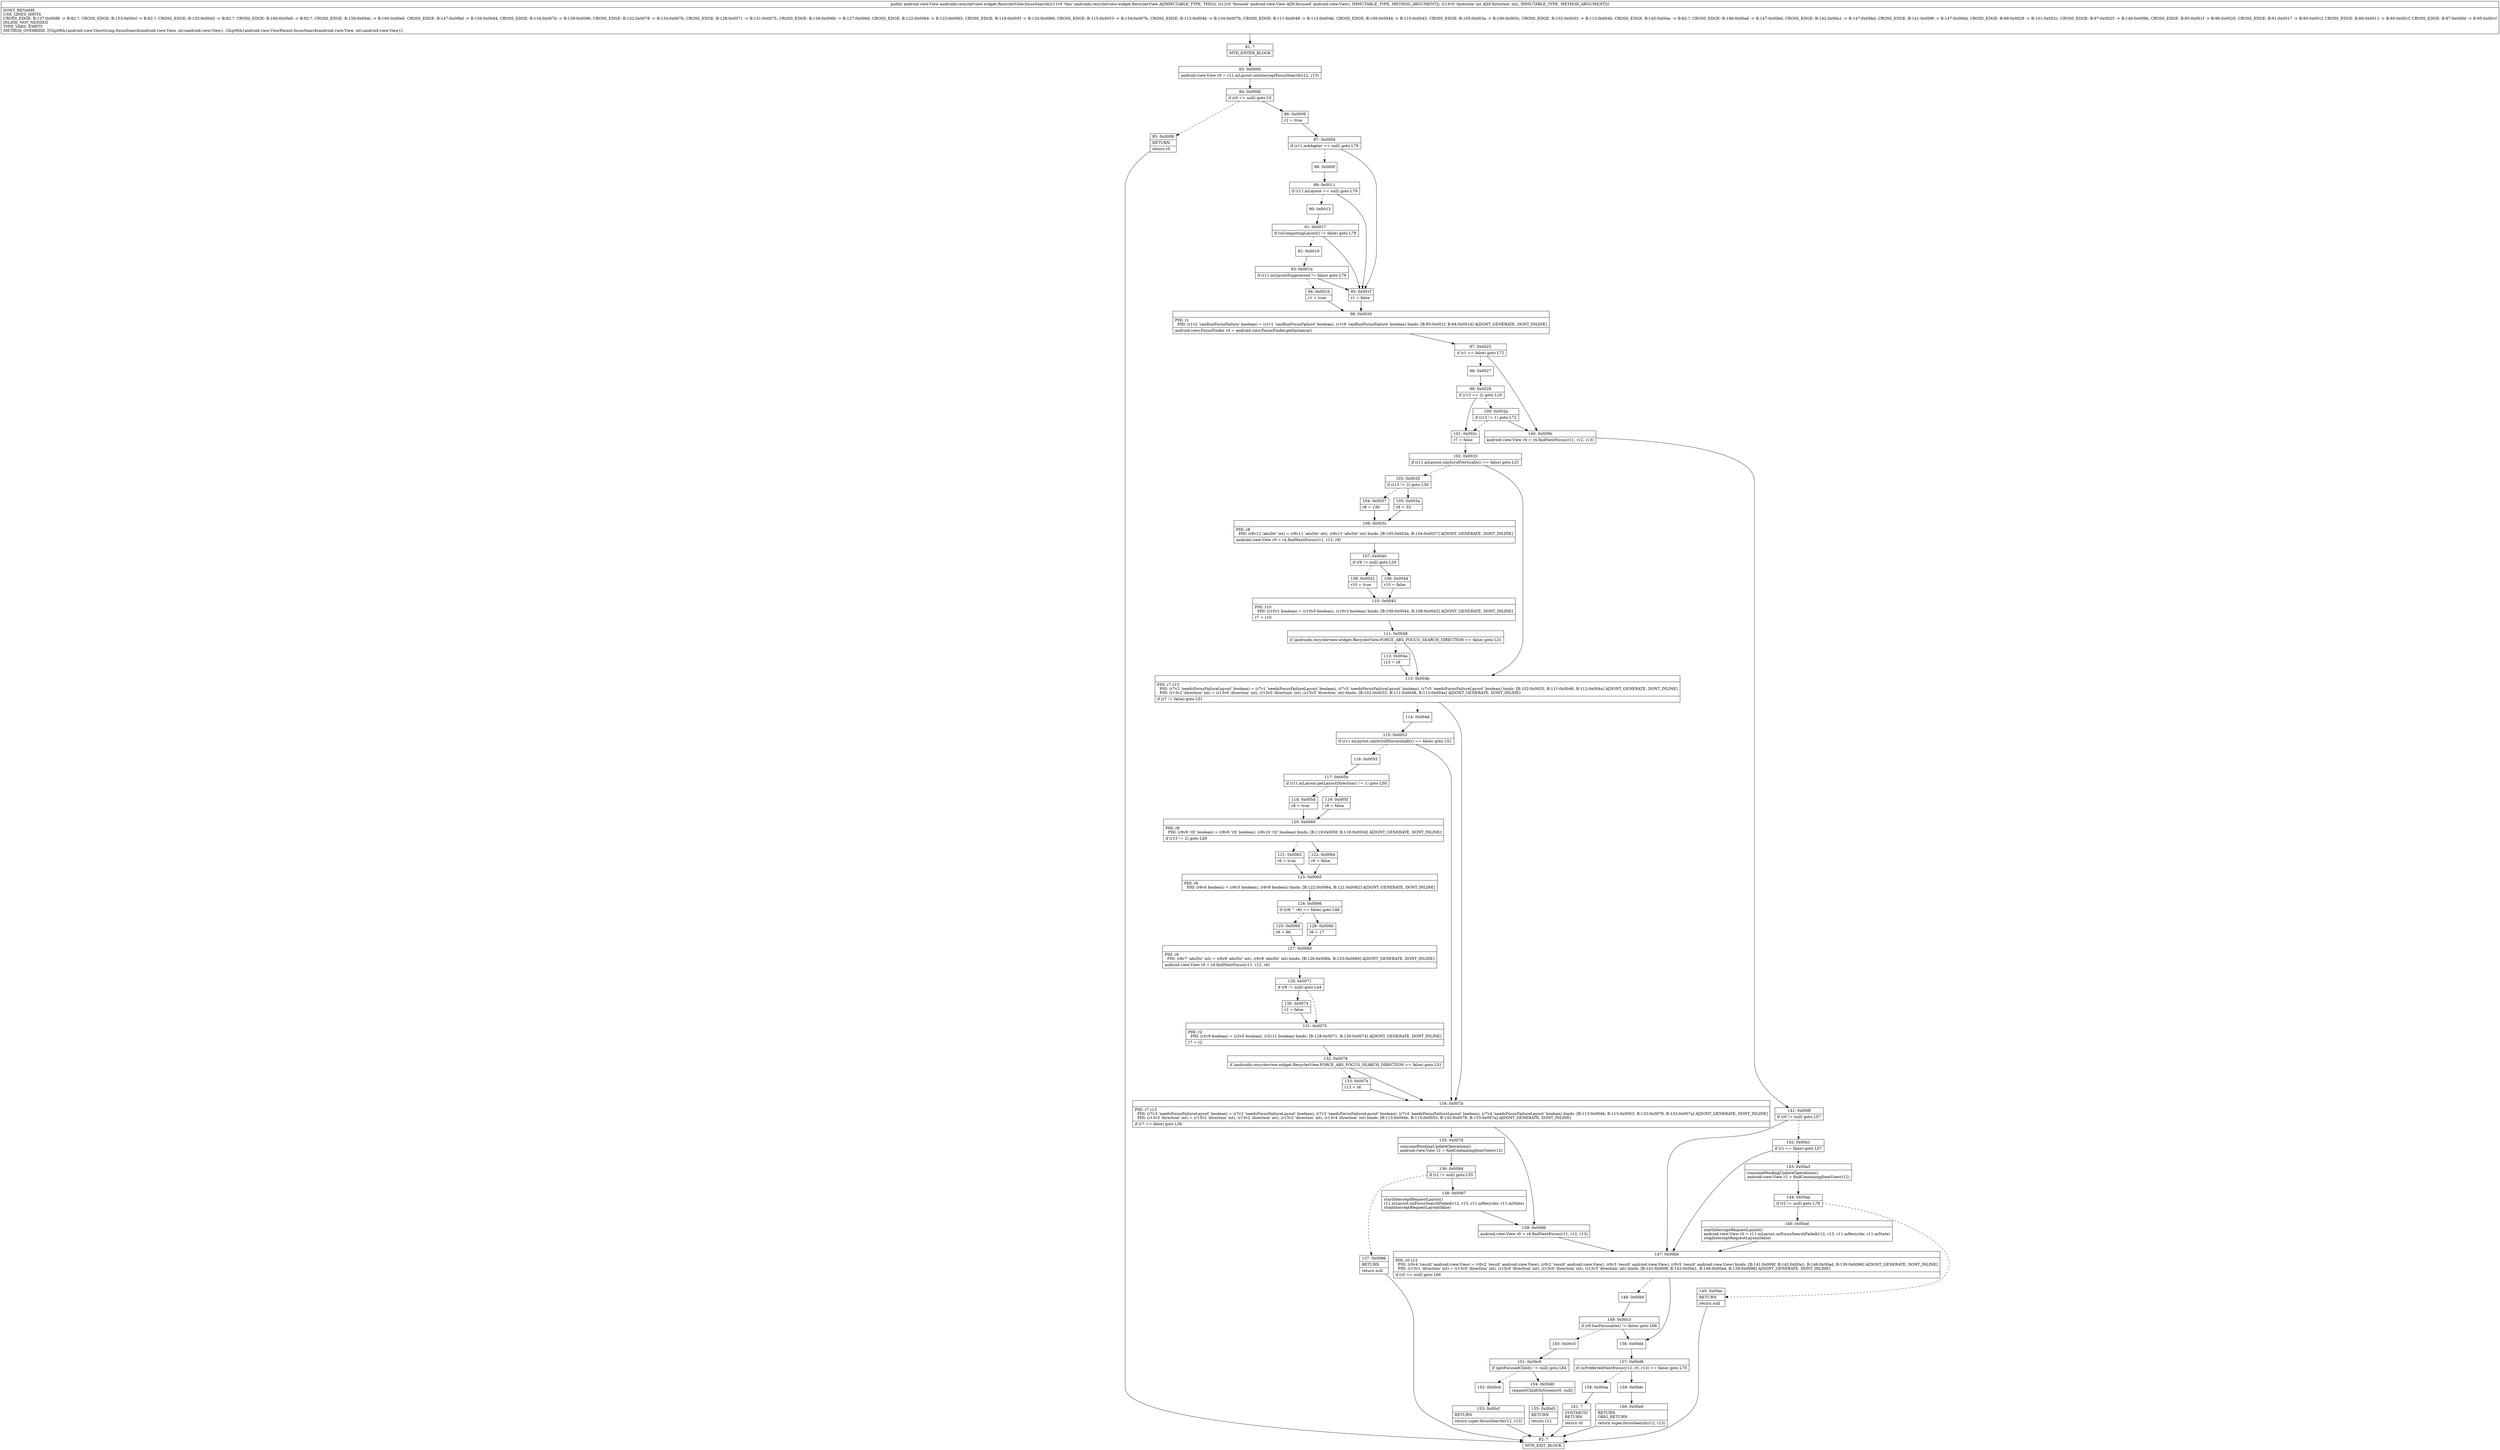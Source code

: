 digraph "CFG forandroidx.recyclerview.widget.RecyclerView.focusSearch(Landroid\/view\/View;I)Landroid\/view\/View;" {
Node_81 [shape=record,label="{81\:\ ?|MTH_ENTER_BLOCK\l}"];
Node_83 [shape=record,label="{83\:\ 0x0000|android.view.View r0 = r11.mLayout.onInterceptFocusSearch(r12, r13)\l}"];
Node_84 [shape=record,label="{84\:\ 0x0006|if (r0 == null) goto L5\l}"];
Node_85 [shape=record,label="{85\:\ 0x0008|RETURN\l|return r0\l}"];
Node_82 [shape=record,label="{82\:\ ?|MTH_EXIT_BLOCK\l}"];
Node_86 [shape=record,label="{86\:\ 0x0009|r2 = true\l}"];
Node_87 [shape=record,label="{87\:\ 0x000d|if (r11.mAdapter == null) goto L79\l}"];
Node_88 [shape=record,label="{88\:\ 0x000f}"];
Node_89 [shape=record,label="{89\:\ 0x0011|if (r11.mLayout == null) goto L79\l}"];
Node_90 [shape=record,label="{90\:\ 0x0013}"];
Node_91 [shape=record,label="{91\:\ 0x0017|if (isComputingLayout() != false) goto L79\l}"];
Node_92 [shape=record,label="{92\:\ 0x0019}"];
Node_93 [shape=record,label="{93\:\ 0x001b|if (r11.mLayoutSuppressed != false) goto L79\l}"];
Node_94 [shape=record,label="{94\:\ 0x001d|r1 = true\l}"];
Node_96 [shape=record,label="{96\:\ 0x0020|PHI: r1 \l  PHI: (r1v2 'canRunFocusFailure' boolean) = (r1v1 'canRunFocusFailure' boolean), (r1v6 'canRunFocusFailure' boolean) binds: [B:95:0x001f, B:94:0x001d] A[DONT_GENERATE, DONT_INLINE]\l|android.view.FocusFinder r4 = android.view.FocusFinder.getInstance()\l}"];
Node_97 [shape=record,label="{97\:\ 0x0025|if (r1 == false) goto L72\l}"];
Node_98 [shape=record,label="{98\:\ 0x0027}"];
Node_99 [shape=record,label="{99\:\ 0x0028|if (r13 == 2) goto L19\l}"];
Node_100 [shape=record,label="{100\:\ 0x002a|if (r13 != 1) goto L72\l}"];
Node_101 [shape=record,label="{101\:\ 0x002c|r7 = false\l}"];
Node_102 [shape=record,label="{102\:\ 0x0033|if (r11.mLayout.canScrollVertically() == false) goto L31\l}"];
Node_103 [shape=record,label="{103\:\ 0x0035|if (r13 != 2) goto L30\l}"];
Node_104 [shape=record,label="{104\:\ 0x0037|r8 = 130\l}"];
Node_106 [shape=record,label="{106\:\ 0x003c|PHI: r8 \l  PHI: (r8v12 'absDir' int) = (r8v11 'absDir' int), (r8v13 'absDir' int) binds: [B:105:0x003a, B:104:0x0037] A[DONT_GENERATE, DONT_INLINE]\l|android.view.View r9 = r4.findNextFocus(r11, r12, r8)\l}"];
Node_107 [shape=record,label="{107\:\ 0x0040|if (r9 != null) goto L29\l}"];
Node_108 [shape=record,label="{108\:\ 0x0042|r10 = true\l}"];
Node_110 [shape=record,label="{110\:\ 0x0045|PHI: r10 \l  PHI: (r10v1 boolean) = (r10v0 boolean), (r10v3 boolean) binds: [B:109:0x0044, B:108:0x0042] A[DONT_GENERATE, DONT_INLINE]\l|r7 = r10\l}"];
Node_111 [shape=record,label="{111\:\ 0x0048|if (androidx.recyclerview.widget.RecyclerView.FORCE_ABS_FOCUS_SEARCH_DIRECTION == false) goto L31\l}"];
Node_112 [shape=record,label="{112\:\ 0x004a|r13 = r8\l}"];
Node_109 [shape=record,label="{109\:\ 0x0044|r10 = false\l}"];
Node_105 [shape=record,label="{105\:\ 0x003a|r8 = 33\l}"];
Node_113 [shape=record,label="{113\:\ 0x004b|PHI: r7 r13 \l  PHI: (r7v2 'needsFocusFailureLayout' boolean) = (r7v1 'needsFocusFailureLayout' boolean), (r7v5 'needsFocusFailureLayout' boolean), (r7v5 'needsFocusFailureLayout' boolean) binds: [B:102:0x0033, B:111:0x0048, B:112:0x004a] A[DONT_GENERATE, DONT_INLINE]\l  PHI: (r13v2 'direction' int) = (r13v0 'direction' int), (r13v0 'direction' int), (r13v5 'direction' int) binds: [B:102:0x0033, B:111:0x0048, B:112:0x004a] A[DONT_GENERATE, DONT_INLINE]\l|if (r7 != false) goto L51\l}"];
Node_114 [shape=record,label="{114\:\ 0x004d}"];
Node_115 [shape=record,label="{115\:\ 0x0053|if (r11.mLayout.canScrollHorizontally() == false) goto L51\l}"];
Node_116 [shape=record,label="{116\:\ 0x0055}"];
Node_117 [shape=record,label="{117\:\ 0x005b|if (r11.mLayout.getLayoutDirection() != 1) goto L50\l}"];
Node_118 [shape=record,label="{118\:\ 0x005d|r8 = true\l}"];
Node_120 [shape=record,label="{120\:\ 0x0060|PHI: r8 \l  PHI: (r8v9 'rtl' boolean) = (r8v8 'rtl' boolean), (r8v10 'rtl' boolean) binds: [B:119:0x005f, B:118:0x005d] A[DONT_GENERATE, DONT_INLINE]\l|if (r13 != 2) goto L49\l}"];
Node_121 [shape=record,label="{121\:\ 0x0062|r6 = true\l}"];
Node_123 [shape=record,label="{123\:\ 0x0065|PHI: r6 \l  PHI: (r6v4 boolean) = (r6v3 boolean), (r6v9 boolean) binds: [B:122:0x0064, B:121:0x0062] A[DONT_GENERATE, DONT_INLINE]\l}"];
Node_124 [shape=record,label="{124\:\ 0x0066|if ((r6 ^ r8) == false) goto L48\l}"];
Node_125 [shape=record,label="{125\:\ 0x0068|r6 = 66\l}"];
Node_127 [shape=record,label="{127\:\ 0x006d|PHI: r6 \l  PHI: (r6v7 'absDir' int) = (r6v6 'absDir' int), (r6v8 'absDir' int) binds: [B:126:0x006b, B:125:0x0068] A[DONT_GENERATE, DONT_INLINE]\l|android.view.View r9 = r4.findNextFocus(r11, r12, r6)\l}"];
Node_128 [shape=record,label="{128\:\ 0x0071|if (r9 != null) goto L44\l}"];
Node_130 [shape=record,label="{130\:\ 0x0074|r2 = false\l}"];
Node_131 [shape=record,label="{131\:\ 0x0075|PHI: r2 \l  PHI: (r2v9 boolean) = (r2v0 boolean), (r2v11 boolean) binds: [B:128:0x0071, B:130:0x0074] A[DONT_GENERATE, DONT_INLINE]\l|r7 = r2\l}"];
Node_132 [shape=record,label="{132\:\ 0x0078|if (androidx.recyclerview.widget.RecyclerView.FORCE_ABS_FOCUS_SEARCH_DIRECTION == false) goto L51\l}"];
Node_133 [shape=record,label="{133\:\ 0x007a|r13 = r6\l}"];
Node_126 [shape=record,label="{126\:\ 0x006b|r6 = 17\l}"];
Node_122 [shape=record,label="{122\:\ 0x0064|r6 = false\l}"];
Node_119 [shape=record,label="{119\:\ 0x005f|r8 = false\l}"];
Node_134 [shape=record,label="{134\:\ 0x007b|PHI: r7 r13 \l  PHI: (r7v3 'needsFocusFailureLayout' boolean) = (r7v2 'needsFocusFailureLayout' boolean), (r7v2 'needsFocusFailureLayout' boolean), (r7v4 'needsFocusFailureLayout' boolean), (r7v4 'needsFocusFailureLayout' boolean) binds: [B:113:0x004b, B:115:0x0053, B:132:0x0078, B:133:0x007a] A[DONT_GENERATE, DONT_INLINE]\l  PHI: (r13v3 'direction' int) = (r13v2 'direction' int), (r13v2 'direction' int), (r13v2 'direction' int), (r13v4 'direction' int) binds: [B:113:0x004b, B:115:0x0053, B:132:0x0078, B:133:0x007a] A[DONT_GENERATE, DONT_INLINE]\l|if (r7 == false) goto L56\l}"];
Node_135 [shape=record,label="{135\:\ 0x007d|consumePendingUpdateOperations()\landroid.view.View r2 = findContainingItemView(r12)\l}"];
Node_136 [shape=record,label="{136\:\ 0x0084|if (r2 != null) goto L55\l}"];
Node_137 [shape=record,label="{137\:\ 0x0086|RETURN\l|return null\l}"];
Node_138 [shape=record,label="{138\:\ 0x0087|startInterceptRequestLayout()\lr11.mLayout.onFocusSearchFailed(r12, r13, r11.mRecycler, r11.mState)\lstopInterceptRequestLayout(false)\l}"];
Node_139 [shape=record,label="{139\:\ 0x0096|android.view.View r0 = r4.findNextFocus(r11, r12, r13)\l}"];
Node_147 [shape=record,label="{147\:\ 0x00bd|PHI: r0 r13 \l  PHI: (r0v4 'result' android.view.View) = (r0v2 'result' android.view.View), (r0v2 'result' android.view.View), (r0v3 'result' android.view.View), (r0v5 'result' android.view.View) binds: [B:141:0x009f, B:142:0x00a1, B:146:0x00ad, B:139:0x0096] A[DONT_GENERATE, DONT_INLINE]\l  PHI: (r13v1 'direction' int) = (r13v0 'direction' int), (r13v0 'direction' int), (r13v0 'direction' int), (r13v3 'direction' int) binds: [B:141:0x009f, B:142:0x00a1, B:146:0x00ad, B:139:0x0096] A[DONT_GENERATE, DONT_INLINE]\l|if (r0 == null) goto L66\l}"];
Node_148 [shape=record,label="{148\:\ 0x00bf}"];
Node_149 [shape=record,label="{149\:\ 0x00c3|if (r0.hasFocusable() != false) goto L66\l}"];
Node_150 [shape=record,label="{150\:\ 0x00c5}"];
Node_151 [shape=record,label="{151\:\ 0x00c9|if (getFocusedChild() != null) goto L64\l}"];
Node_152 [shape=record,label="{152\:\ 0x00cb}"];
Node_153 [shape=record,label="{153\:\ 0x00cf|RETURN\l|return super.focusSearch(r12, r13)\l}"];
Node_154 [shape=record,label="{154\:\ 0x00d0|requestChildOnScreen(r0, null)\l}"];
Node_155 [shape=record,label="{155\:\ 0x00d3|RETURN\l|return r12\l}"];
Node_156 [shape=record,label="{156\:\ 0x00d4}"];
Node_157 [shape=record,label="{157\:\ 0x00d8|if (isPreferredNextFocus(r12, r0, r13) == false) goto L70\l}"];
Node_158 [shape=record,label="{158\:\ 0x00da}"];
Node_161 [shape=record,label="{161\:\ ?|SYNTHETIC\lRETURN\l|return r0\l}"];
Node_159 [shape=record,label="{159\:\ 0x00dc}"];
Node_160 [shape=record,label="{160\:\ 0x00e0|RETURN\lORIG_RETURN\l|return super.focusSearch(r12, r13)\l}"];
Node_140 [shape=record,label="{140\:\ 0x009b|android.view.View r0 = r4.findNextFocus(r11, r12, r13)\l}"];
Node_141 [shape=record,label="{141\:\ 0x009f|if (r0 != null) goto L57\l}"];
Node_142 [shape=record,label="{142\:\ 0x00a1|if (r1 == false) goto L57\l}"];
Node_143 [shape=record,label="{143\:\ 0x00a3|consumePendingUpdateOperations()\landroid.view.View r2 = findContainingItemView(r12)\l}"];
Node_144 [shape=record,label="{144\:\ 0x00aa|if (r2 != null) goto L78\l}"];
Node_145 [shape=record,label="{145\:\ 0x00ac|RETURN\l|return null\l}"];
Node_146 [shape=record,label="{146\:\ 0x00ad|startInterceptRequestLayout()\landroid.view.View r0 = r11.mLayout.onFocusSearchFailed(r12, r13, r11.mRecycler, r11.mState)\lstopInterceptRequestLayout(false)\l}"];
Node_95 [shape=record,label="{95\:\ 0x001f|r1 = false\l}"];
MethodNode[shape=record,label="{public android.view.View androidx.recyclerview.widget.RecyclerView.focusSearch((r11v0 'this' androidx.recyclerview.widget.RecyclerView A[IMMUTABLE_TYPE, THIS]), (r12v0 'focused' android.view.View A[D('focused' android.view.View), IMMUTABLE_TYPE, METHOD_ARGUMENT]), (r13v0 'direction' int A[D('direction' int), IMMUTABLE_TYPE, METHOD_ARGUMENT]))  | DONT_RENAME\lUSE_LINES_HINTS\lCROSS_EDGE: B:137:0x0086 \-\> B:82:?, CROSS_EDGE: B:153:0x00cf \-\> B:82:?, CROSS_EDGE: B:155:0x00d3 \-\> B:82:?, CROSS_EDGE: B:160:0x00e0 \-\> B:82:?, CROSS_EDGE: B:159:0x00dc \-\> B:160:0x00e0, CROSS_EDGE: B:147:0x00bd \-\> B:156:0x00d4, CROSS_EDGE: B:134:0x007b \-\> B:139:0x0096, CROSS_EDGE: B:132:0x0078 \-\> B:134:0x007b, CROSS_EDGE: B:128:0x0071 \-\> B:131:0x0075, CROSS_EDGE: B:126:0x006b \-\> B:127:0x006d, CROSS_EDGE: B:122:0x0064 \-\> B:123:0x0065, CROSS_EDGE: B:119:0x005f \-\> B:120:0x0060, CROSS_EDGE: B:115:0x0053 \-\> B:134:0x007b, CROSS_EDGE: B:113:0x004b \-\> B:134:0x007b, CROSS_EDGE: B:111:0x0048 \-\> B:113:0x004b, CROSS_EDGE: B:109:0x0044 \-\> B:110:0x0045, CROSS_EDGE: B:105:0x003a \-\> B:106:0x003c, CROSS_EDGE: B:102:0x0033 \-\> B:113:0x004b, CROSS_EDGE: B:145:0x00ac \-\> B:82:?, CROSS_EDGE: B:146:0x00ad \-\> B:147:0x00bd, CROSS_EDGE: B:142:0x00a1 \-\> B:147:0x00bd, CROSS_EDGE: B:141:0x009f \-\> B:147:0x00bd, CROSS_EDGE: B:99:0x0028 \-\> B:101:0x002c, CROSS_EDGE: B:97:0x0025 \-\> B:140:0x009b, CROSS_EDGE: B:95:0x001f \-\> B:96:0x0020, CROSS_EDGE: B:91:0x0017 \-\> B:95:0x001f, CROSS_EDGE: B:89:0x0011 \-\> B:95:0x001f, CROSS_EDGE: B:87:0x000d \-\> B:95:0x001f\lINLINE_NOT_NEEDED\lTYPE_VARS: EMPTY\lMETHOD_OVERRIDE: [ClspMth\{android.view.ViewGroup.focusSearch(android.view.View, int):android.view.View\}, ClspMth\{android.view.ViewParent.focusSearch(android.view.View, int):android.view.View\}]\l}"];
MethodNode -> Node_81;Node_81 -> Node_83;
Node_83 -> Node_84;
Node_84 -> Node_85[style=dashed];
Node_84 -> Node_86;
Node_85 -> Node_82;
Node_86 -> Node_87;
Node_87 -> Node_88[style=dashed];
Node_87 -> Node_95;
Node_88 -> Node_89;
Node_89 -> Node_90[style=dashed];
Node_89 -> Node_95;
Node_90 -> Node_91;
Node_91 -> Node_92[style=dashed];
Node_91 -> Node_95;
Node_92 -> Node_93;
Node_93 -> Node_94[style=dashed];
Node_93 -> Node_95;
Node_94 -> Node_96;
Node_96 -> Node_97;
Node_97 -> Node_98[style=dashed];
Node_97 -> Node_140;
Node_98 -> Node_99;
Node_99 -> Node_100[style=dashed];
Node_99 -> Node_101;
Node_100 -> Node_101[style=dashed];
Node_100 -> Node_140;
Node_101 -> Node_102;
Node_102 -> Node_103[style=dashed];
Node_102 -> Node_113;
Node_103 -> Node_104[style=dashed];
Node_103 -> Node_105;
Node_104 -> Node_106;
Node_106 -> Node_107;
Node_107 -> Node_108[style=dashed];
Node_107 -> Node_109;
Node_108 -> Node_110;
Node_110 -> Node_111;
Node_111 -> Node_112[style=dashed];
Node_111 -> Node_113;
Node_112 -> Node_113;
Node_109 -> Node_110;
Node_105 -> Node_106;
Node_113 -> Node_114[style=dashed];
Node_113 -> Node_134;
Node_114 -> Node_115;
Node_115 -> Node_116[style=dashed];
Node_115 -> Node_134;
Node_116 -> Node_117;
Node_117 -> Node_118[style=dashed];
Node_117 -> Node_119;
Node_118 -> Node_120;
Node_120 -> Node_121[style=dashed];
Node_120 -> Node_122;
Node_121 -> Node_123;
Node_123 -> Node_124;
Node_124 -> Node_125[style=dashed];
Node_124 -> Node_126;
Node_125 -> Node_127;
Node_127 -> Node_128;
Node_128 -> Node_130;
Node_128 -> Node_131[style=dashed];
Node_130 -> Node_131;
Node_131 -> Node_132;
Node_132 -> Node_133[style=dashed];
Node_132 -> Node_134;
Node_133 -> Node_134;
Node_126 -> Node_127;
Node_122 -> Node_123;
Node_119 -> Node_120;
Node_134 -> Node_135[style=dashed];
Node_134 -> Node_139;
Node_135 -> Node_136;
Node_136 -> Node_137[style=dashed];
Node_136 -> Node_138;
Node_137 -> Node_82;
Node_138 -> Node_139;
Node_139 -> Node_147;
Node_147 -> Node_148[style=dashed];
Node_147 -> Node_156;
Node_148 -> Node_149;
Node_149 -> Node_150[style=dashed];
Node_149 -> Node_156;
Node_150 -> Node_151;
Node_151 -> Node_152[style=dashed];
Node_151 -> Node_154;
Node_152 -> Node_153;
Node_153 -> Node_82;
Node_154 -> Node_155;
Node_155 -> Node_82;
Node_156 -> Node_157;
Node_157 -> Node_158[style=dashed];
Node_157 -> Node_159;
Node_158 -> Node_161;
Node_161 -> Node_82;
Node_159 -> Node_160;
Node_160 -> Node_82;
Node_140 -> Node_141;
Node_141 -> Node_142[style=dashed];
Node_141 -> Node_147;
Node_142 -> Node_143[style=dashed];
Node_142 -> Node_147;
Node_143 -> Node_144;
Node_144 -> Node_145[style=dashed];
Node_144 -> Node_146;
Node_145 -> Node_82;
Node_146 -> Node_147;
Node_95 -> Node_96;
}

